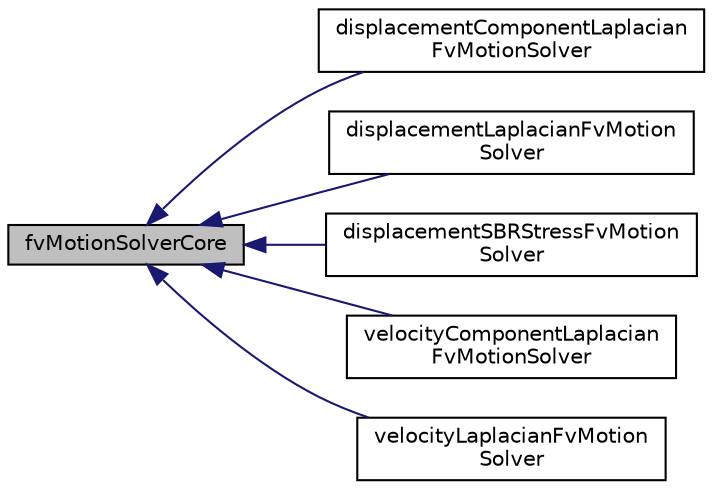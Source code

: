 digraph "fvMotionSolverCore"
{
  bgcolor="transparent";
  edge [fontname="Helvetica",fontsize="10",labelfontname="Helvetica",labelfontsize="10"];
  node [fontname="Helvetica",fontsize="10",shape=record];
  rankdir="LR";
  Node1 [label="fvMotionSolverCore",height=0.2,width=0.4,color="black", fillcolor="grey75", style="filled", fontcolor="black"];
  Node1 -> Node2 [dir="back",color="midnightblue",fontsize="10",style="solid",fontname="Helvetica"];
  Node2 [label="displacementComponentLaplacian\lFvMotionSolver",height=0.2,width=0.4,color="black",URL="$a00554.html",tooltip="Mesh motion solver for an fvMesh. Based on solving the cell-centre Laplacian for the given component ..."];
  Node1 -> Node3 [dir="back",color="midnightblue",fontsize="10",style="solid",fontname="Helvetica"];
  Node3 [label="displacementLaplacianFvMotion\lSolver",height=0.2,width=0.4,color="black",URL="$a00556.html",tooltip="Mesh motion solver for an fvMesh. Based on solving the cell-centre Laplacian for the motion displacem..."];
  Node1 -> Node4 [dir="back",color="midnightblue",fontsize="10",style="solid",fontname="Helvetica"];
  Node4 [label="displacementSBRStressFvMotion\lSolver",height=0.2,width=0.4,color="black",URL="$a00560.html",tooltip="Mesh motion solver for an fvMesh. Based on solving the cell-centre solid-body rotation stress equatio..."];
  Node1 -> Node5 [dir="back",color="midnightblue",fontsize="10",style="solid",fontname="Helvetica"];
  Node5 [label="velocityComponentLaplacian\lFvMotionSolver",height=0.2,width=0.4,color="black",URL="$a02894.html",tooltip="Mesh motion solver for an fvMesh. Based on solving the cell-centre Laplacian for the given component ..."];
  Node1 -> Node6 [dir="back",color="midnightblue",fontsize="10",style="solid",fontname="Helvetica"];
  Node6 [label="velocityLaplacianFvMotion\lSolver",height=0.2,width=0.4,color="black",URL="$a02895.html",tooltip="Mesh motion solver for an fvMesh. Based on solving the cell-centre Laplacian for the motion velocity..."];
}
